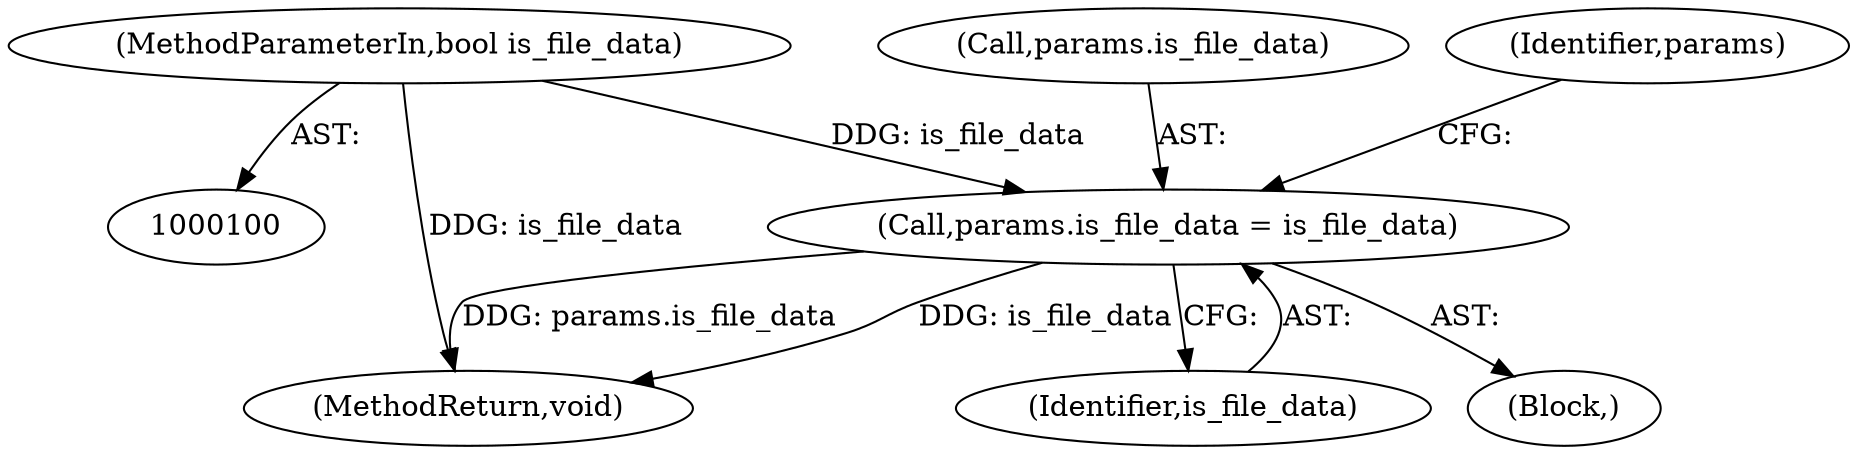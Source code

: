 digraph "1_Chrome_ea3d1d84be3d6f97bf50e76511c9e26af6895533_6@del" {
"1000177" [label="(Call,params.is_file_data = is_file_data)"];
"1000106" [label="(MethodParameterIn,bool is_file_data)"];
"1000205" [label="(MethodReturn,void)"];
"1000178" [label="(Call,params.is_file_data)"];
"1000184" [label="(Identifier,params)"];
"1000177" [label="(Call,params.is_file_data = is_file_data)"];
"1000106" [label="(MethodParameterIn,bool is_file_data)"];
"1000181" [label="(Identifier,is_file_data)"];
"1000111" [label="(Block,)"];
"1000177" -> "1000111"  [label="AST: "];
"1000177" -> "1000181"  [label="CFG: "];
"1000178" -> "1000177"  [label="AST: "];
"1000181" -> "1000177"  [label="AST: "];
"1000184" -> "1000177"  [label="CFG: "];
"1000177" -> "1000205"  [label="DDG: is_file_data"];
"1000177" -> "1000205"  [label="DDG: params.is_file_data"];
"1000106" -> "1000177"  [label="DDG: is_file_data"];
"1000106" -> "1000100"  [label="AST: "];
"1000106" -> "1000205"  [label="DDG: is_file_data"];
}
